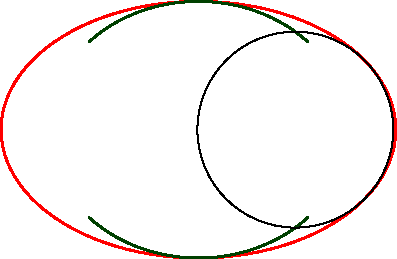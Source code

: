 import graph;
size(7cm);
pen Gv = darkgreen +1;

real a = 2;
real b = 1.3;
real c = sqrt(a^2 - b^2);

real u(real t){
  return a*cos(t);
}

real u1(real t){
  return c*cos(t);
}

real v(real t){
  return b*sin(t);
}

bool3 cond(real t){
  return abs(cos(t))<c/a;
}

guide E = graph(u,v,0,2*pi);
guide[] E1 = graph(u1,v,0,2*pi,cond);

real d = 1.7;

pair  centre = (c^2*d/a^2,0);
real  r = b*sqrt(1-c^2*d^2/a^4);
guide  C = circle(centre,r);

draw(E,red + 1);
draw(E1,Gv);
draw(C);
